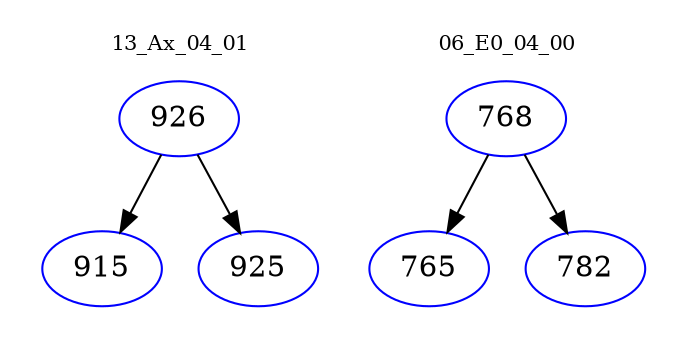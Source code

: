digraph{
subgraph cluster_0 {
color = white
label = "13_Ax_04_01";
fontsize=10;
T0_926 [label="926", color="blue"]
T0_926 -> T0_915 [color="black"]
T0_915 [label="915", color="blue"]
T0_926 -> T0_925 [color="black"]
T0_925 [label="925", color="blue"]
}
subgraph cluster_1 {
color = white
label = "06_E0_04_00";
fontsize=10;
T1_768 [label="768", color="blue"]
T1_768 -> T1_765 [color="black"]
T1_765 [label="765", color="blue"]
T1_768 -> T1_782 [color="black"]
T1_782 [label="782", color="blue"]
}
}
